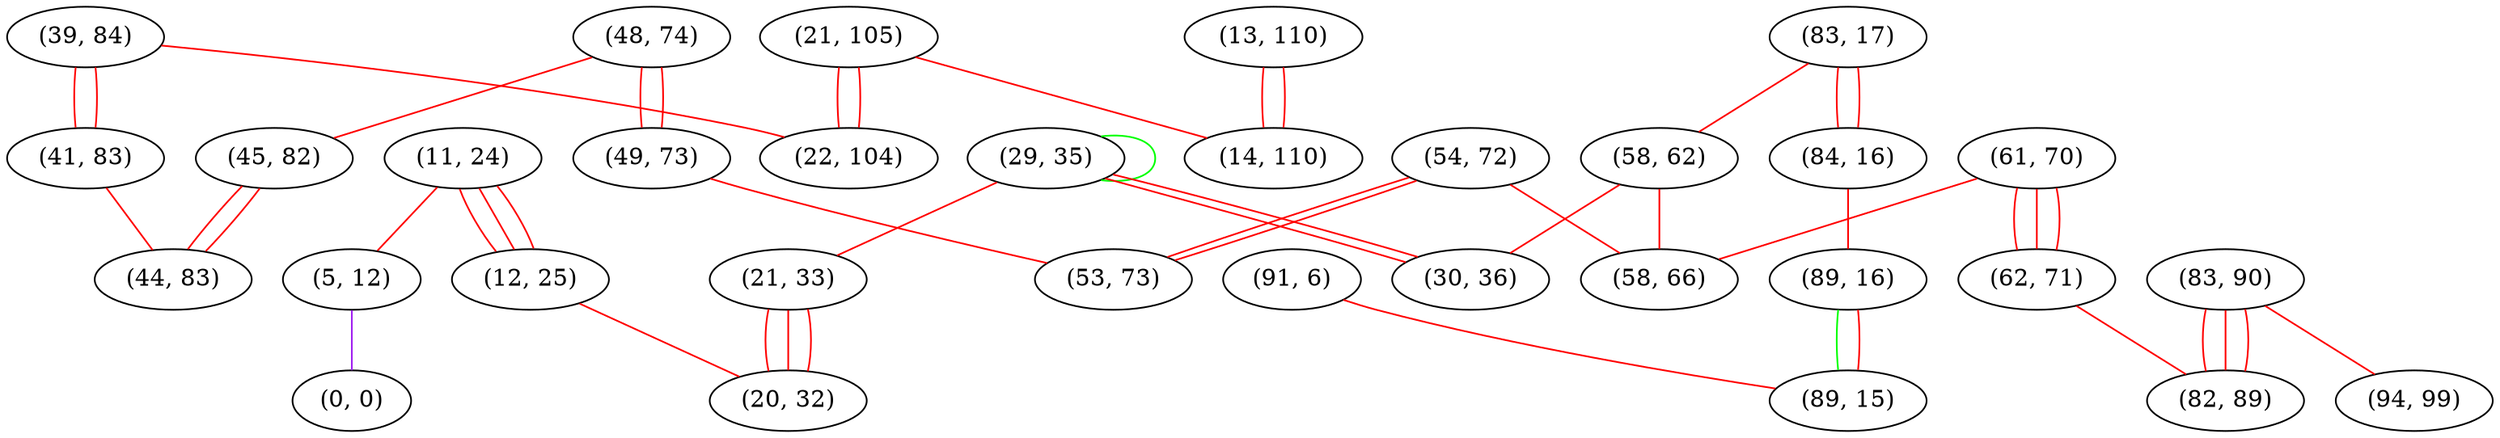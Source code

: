 graph "" {
"(39, 84)";
"(48, 74)";
"(83, 90)";
"(83, 17)";
"(58, 62)";
"(29, 35)";
"(11, 24)";
"(21, 105)";
"(5, 12)";
"(84, 16)";
"(61, 70)";
"(89, 16)";
"(0, 0)";
"(49, 73)";
"(13, 110)";
"(21, 33)";
"(12, 25)";
"(91, 6)";
"(20, 32)";
"(45, 82)";
"(54, 72)";
"(14, 110)";
"(41, 83)";
"(62, 71)";
"(44, 83)";
"(82, 89)";
"(94, 99)";
"(58, 66)";
"(53, 73)";
"(89, 15)";
"(30, 36)";
"(22, 104)";
"(39, 84)" -- "(41, 83)"  [color=red, key=0, weight=1];
"(39, 84)" -- "(41, 83)"  [color=red, key=1, weight=1];
"(39, 84)" -- "(22, 104)"  [color=red, key=0, weight=1];
"(48, 74)" -- "(45, 82)"  [color=red, key=0, weight=1];
"(48, 74)" -- "(49, 73)"  [color=red, key=0, weight=1];
"(48, 74)" -- "(49, 73)"  [color=red, key=1, weight=1];
"(83, 90)" -- "(94, 99)"  [color=red, key=0, weight=1];
"(83, 90)" -- "(82, 89)"  [color=red, key=0, weight=1];
"(83, 90)" -- "(82, 89)"  [color=red, key=1, weight=1];
"(83, 90)" -- "(82, 89)"  [color=red, key=2, weight=1];
"(83, 17)" -- "(58, 62)"  [color=red, key=0, weight=1];
"(83, 17)" -- "(84, 16)"  [color=red, key=0, weight=1];
"(83, 17)" -- "(84, 16)"  [color=red, key=1, weight=1];
"(58, 62)" -- "(30, 36)"  [color=red, key=0, weight=1];
"(58, 62)" -- "(58, 66)"  [color=red, key=0, weight=1];
"(29, 35)" -- "(21, 33)"  [color=red, key=0, weight=1];
"(29, 35)" -- "(29, 35)"  [color=green, key=0, weight=2];
"(29, 35)" -- "(30, 36)"  [color=red, key=0, weight=1];
"(29, 35)" -- "(30, 36)"  [color=red, key=1, weight=1];
"(11, 24)" -- "(5, 12)"  [color=red, key=0, weight=1];
"(11, 24)" -- "(12, 25)"  [color=red, key=0, weight=1];
"(11, 24)" -- "(12, 25)"  [color=red, key=1, weight=1];
"(11, 24)" -- "(12, 25)"  [color=red, key=2, weight=1];
"(21, 105)" -- "(22, 104)"  [color=red, key=0, weight=1];
"(21, 105)" -- "(22, 104)"  [color=red, key=1, weight=1];
"(21, 105)" -- "(14, 110)"  [color=red, key=0, weight=1];
"(5, 12)" -- "(0, 0)"  [color=purple, key=0, weight=4];
"(84, 16)" -- "(89, 16)"  [color=red, key=0, weight=1];
"(61, 70)" -- "(62, 71)"  [color=red, key=0, weight=1];
"(61, 70)" -- "(62, 71)"  [color=red, key=1, weight=1];
"(61, 70)" -- "(62, 71)"  [color=red, key=2, weight=1];
"(61, 70)" -- "(58, 66)"  [color=red, key=0, weight=1];
"(89, 16)" -- "(89, 15)"  [color=green, key=0, weight=2];
"(89, 16)" -- "(89, 15)"  [color=red, key=1, weight=1];
"(49, 73)" -- "(53, 73)"  [color=red, key=0, weight=1];
"(13, 110)" -- "(14, 110)"  [color=red, key=0, weight=1];
"(13, 110)" -- "(14, 110)"  [color=red, key=1, weight=1];
"(21, 33)" -- "(20, 32)"  [color=red, key=0, weight=1];
"(21, 33)" -- "(20, 32)"  [color=red, key=1, weight=1];
"(21, 33)" -- "(20, 32)"  [color=red, key=2, weight=1];
"(12, 25)" -- "(20, 32)"  [color=red, key=0, weight=1];
"(91, 6)" -- "(89, 15)"  [color=red, key=0, weight=1];
"(45, 82)" -- "(44, 83)"  [color=red, key=0, weight=1];
"(45, 82)" -- "(44, 83)"  [color=red, key=1, weight=1];
"(54, 72)" -- "(53, 73)"  [color=red, key=0, weight=1];
"(54, 72)" -- "(53, 73)"  [color=red, key=1, weight=1];
"(54, 72)" -- "(58, 66)"  [color=red, key=0, weight=1];
"(41, 83)" -- "(44, 83)"  [color=red, key=0, weight=1];
"(62, 71)" -- "(82, 89)"  [color=red, key=0, weight=1];
}
